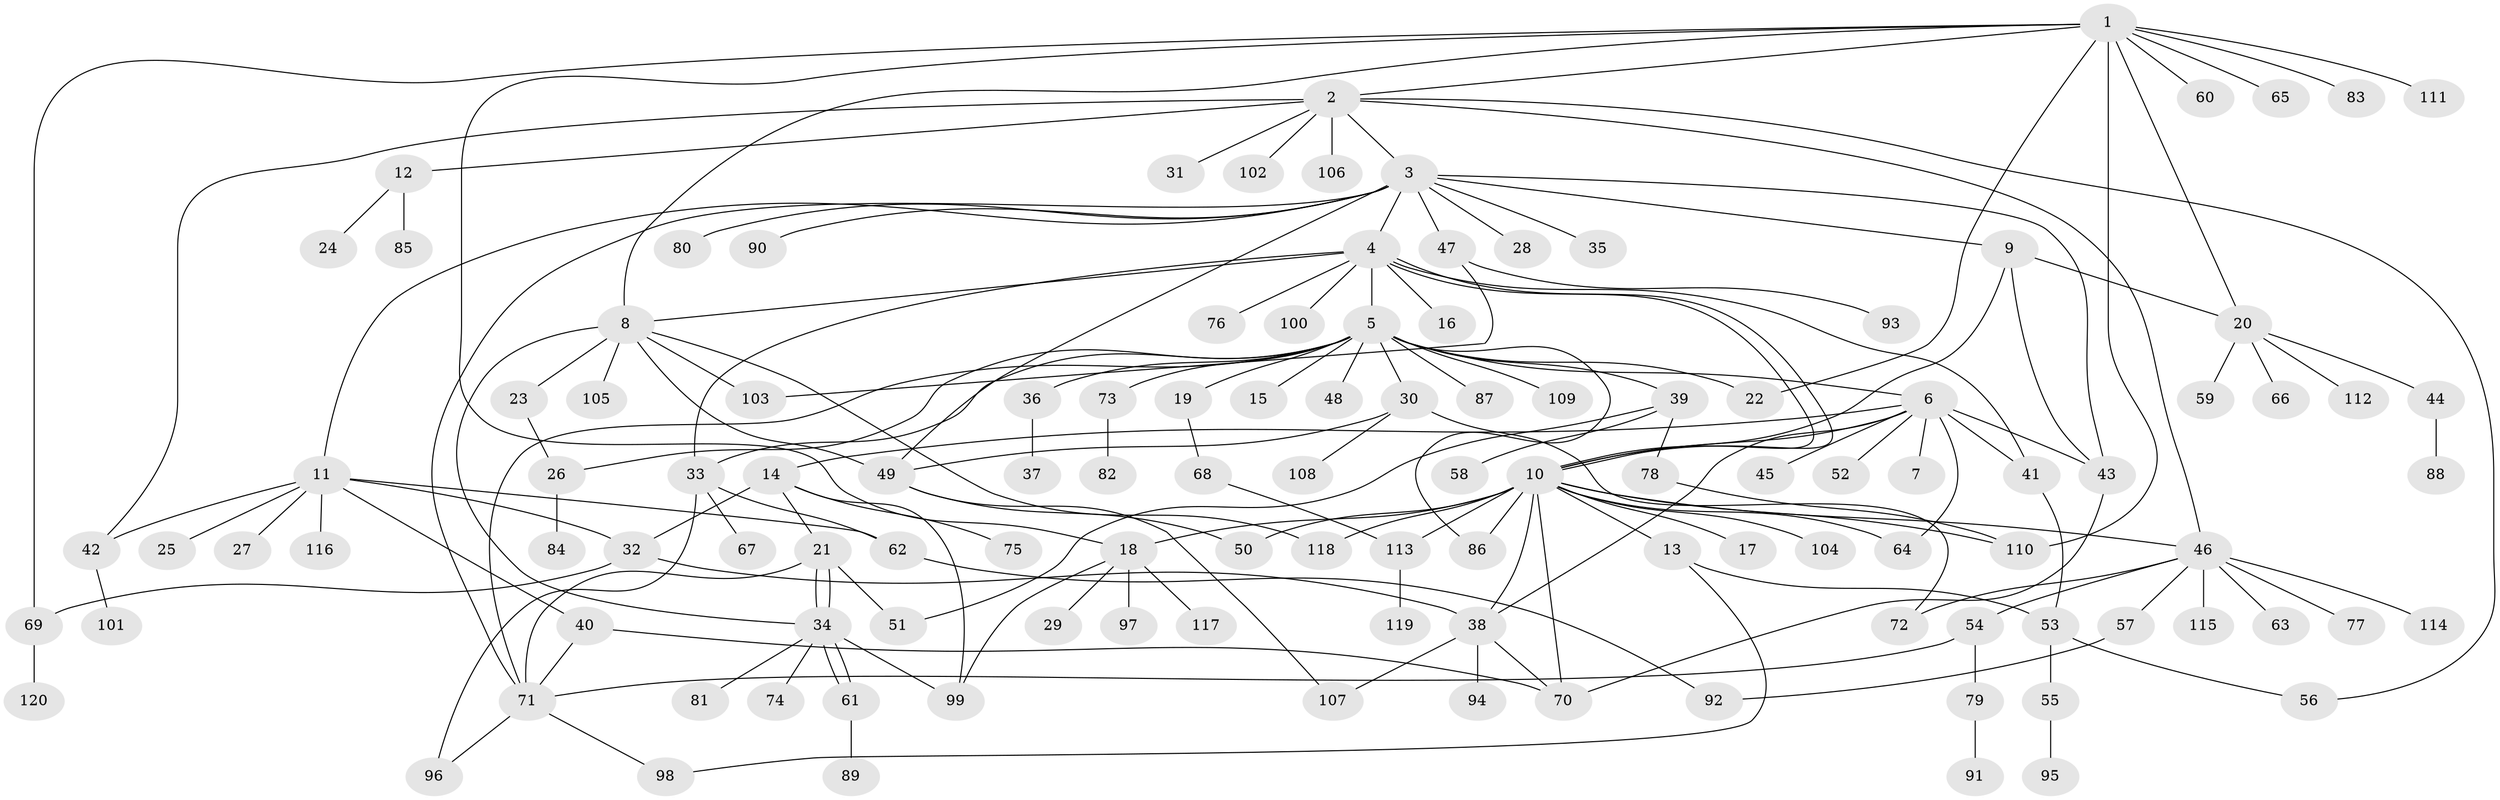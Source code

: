 // Generated by graph-tools (version 1.1) at 2025/14/03/09/25 04:14:32]
// undirected, 120 vertices, 168 edges
graph export_dot {
graph [start="1"]
  node [color=gray90,style=filled];
  1;
  2;
  3;
  4;
  5;
  6;
  7;
  8;
  9;
  10;
  11;
  12;
  13;
  14;
  15;
  16;
  17;
  18;
  19;
  20;
  21;
  22;
  23;
  24;
  25;
  26;
  27;
  28;
  29;
  30;
  31;
  32;
  33;
  34;
  35;
  36;
  37;
  38;
  39;
  40;
  41;
  42;
  43;
  44;
  45;
  46;
  47;
  48;
  49;
  50;
  51;
  52;
  53;
  54;
  55;
  56;
  57;
  58;
  59;
  60;
  61;
  62;
  63;
  64;
  65;
  66;
  67;
  68;
  69;
  70;
  71;
  72;
  73;
  74;
  75;
  76;
  77;
  78;
  79;
  80;
  81;
  82;
  83;
  84;
  85;
  86;
  87;
  88;
  89;
  90;
  91;
  92;
  93;
  94;
  95;
  96;
  97;
  98;
  99;
  100;
  101;
  102;
  103;
  104;
  105;
  106;
  107;
  108;
  109;
  110;
  111;
  112;
  113;
  114;
  115;
  116;
  117;
  118;
  119;
  120;
  1 -- 2;
  1 -- 8;
  1 -- 18;
  1 -- 20;
  1 -- 22;
  1 -- 60;
  1 -- 65;
  1 -- 69;
  1 -- 83;
  1 -- 110;
  1 -- 111;
  2 -- 3;
  2 -- 12;
  2 -- 31;
  2 -- 42;
  2 -- 46;
  2 -- 56;
  2 -- 102;
  2 -- 106;
  3 -- 4;
  3 -- 9;
  3 -- 11;
  3 -- 28;
  3 -- 35;
  3 -- 43;
  3 -- 47;
  3 -- 49;
  3 -- 71;
  3 -- 80;
  3 -- 90;
  4 -- 5;
  4 -- 8;
  4 -- 10;
  4 -- 10;
  4 -- 16;
  4 -- 33;
  4 -- 41;
  4 -- 76;
  4 -- 100;
  5 -- 6;
  5 -- 15;
  5 -- 19;
  5 -- 22;
  5 -- 26;
  5 -- 30;
  5 -- 33;
  5 -- 36;
  5 -- 39;
  5 -- 48;
  5 -- 71;
  5 -- 73;
  5 -- 86;
  5 -- 87;
  5 -- 109;
  6 -- 7;
  6 -- 10;
  6 -- 14;
  6 -- 38;
  6 -- 41;
  6 -- 43;
  6 -- 45;
  6 -- 52;
  6 -- 64;
  8 -- 23;
  8 -- 34;
  8 -- 49;
  8 -- 103;
  8 -- 105;
  8 -- 118;
  9 -- 10;
  9 -- 20;
  9 -- 43;
  10 -- 13;
  10 -- 17;
  10 -- 18;
  10 -- 38;
  10 -- 46;
  10 -- 50;
  10 -- 64;
  10 -- 70;
  10 -- 86;
  10 -- 104;
  10 -- 110;
  10 -- 113;
  10 -- 118;
  11 -- 25;
  11 -- 27;
  11 -- 32;
  11 -- 40;
  11 -- 42;
  11 -- 62;
  11 -- 116;
  12 -- 24;
  12 -- 85;
  13 -- 53;
  13 -- 98;
  14 -- 21;
  14 -- 32;
  14 -- 75;
  14 -- 99;
  18 -- 29;
  18 -- 97;
  18 -- 99;
  18 -- 117;
  19 -- 68;
  20 -- 44;
  20 -- 59;
  20 -- 66;
  20 -- 112;
  21 -- 34;
  21 -- 34;
  21 -- 51;
  21 -- 71;
  23 -- 26;
  26 -- 84;
  30 -- 49;
  30 -- 72;
  30 -- 108;
  32 -- 38;
  32 -- 69;
  33 -- 62;
  33 -- 67;
  33 -- 96;
  34 -- 61;
  34 -- 61;
  34 -- 74;
  34 -- 81;
  34 -- 99;
  36 -- 37;
  38 -- 70;
  38 -- 94;
  38 -- 107;
  39 -- 51;
  39 -- 58;
  39 -- 78;
  40 -- 70;
  40 -- 71;
  41 -- 53;
  42 -- 101;
  43 -- 70;
  44 -- 88;
  46 -- 54;
  46 -- 57;
  46 -- 63;
  46 -- 72;
  46 -- 77;
  46 -- 114;
  46 -- 115;
  47 -- 93;
  47 -- 103;
  49 -- 50;
  49 -- 107;
  53 -- 55;
  53 -- 56;
  54 -- 71;
  54 -- 79;
  55 -- 95;
  57 -- 92;
  61 -- 89;
  62 -- 92;
  68 -- 113;
  69 -- 120;
  71 -- 96;
  71 -- 98;
  73 -- 82;
  78 -- 110;
  79 -- 91;
  113 -- 119;
}
